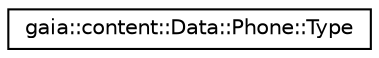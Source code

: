 digraph G
{
  edge [fontname="Helvetica",fontsize="10",labelfontname="Helvetica",labelfontsize="10"];
  node [fontname="Helvetica",fontsize="10",shape=record];
  rankdir=LR;
  Node1 [label="gaia::content::Data::Phone::Type",height=0.2,width=0.4,color="black", fillcolor="white", style="filled",URL="$d9/d2d/structgaia_1_1content_1_1_data_1_1_phone_1_1_type.html",tooltip="The type for Phone."];
}
